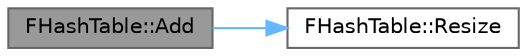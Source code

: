 digraph "FHashTable::Add"
{
 // INTERACTIVE_SVG=YES
 // LATEX_PDF_SIZE
  bgcolor="transparent";
  edge [fontname=Helvetica,fontsize=10,labelfontname=Helvetica,labelfontsize=10];
  node [fontname=Helvetica,fontsize=10,shape=box,height=0.2,width=0.4];
  rankdir="LR";
  Node1 [id="Node000001",label="FHashTable::Add",height=0.2,width=0.4,color="gray40", fillcolor="grey60", style="filled", fontcolor="black",tooltip=" "];
  Node1 -> Node2 [id="edge1_Node000001_Node000002",color="steelblue1",style="solid",tooltip=" "];
  Node2 [id="Node000002",label="FHashTable::Resize",height=0.2,width=0.4,color="grey40", fillcolor="white", style="filled",URL="$d8/d18/classFHashTable.html#aaf014021f47930aca7e271c29c38888a",tooltip="Increases or decreases the size of the index but not the hash lookup."];
}
